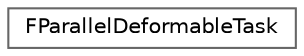 digraph "Graphical Class Hierarchy"
{
 // INTERACTIVE_SVG=YES
 // LATEX_PDF_SIZE
  bgcolor="transparent";
  edge [fontname=Helvetica,fontsize=10,labelfontname=Helvetica,labelfontsize=10];
  node [fontname=Helvetica,fontsize=10,shape=box,height=0.2,width=0.4];
  rankdir="LR";
  Node0 [id="Node000000",label="FParallelDeformableTask",height=0.2,width=0.4,color="grey40", fillcolor="white", style="filled",URL="$dd/d9d/classFParallelDeformableTask.html",tooltip=" "];
}
